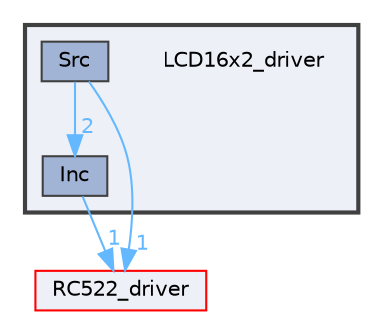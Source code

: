 digraph "LCD16x2_driver"
{
 // LATEX_PDF_SIZE
  bgcolor="transparent";
  edge [fontname=Helvetica,fontsize=10,labelfontname=Helvetica,labelfontsize=10];
  node [fontname=Helvetica,fontsize=10,shape=box,height=0.2,width=0.4];
  compound=true
  subgraph clusterdir_b0ae007ab579bb20680ee76571fb0d31 {
    graph [ bgcolor="#edf0f7", pencolor="grey25", label="", fontname=Helvetica,fontsize=10 style="filled,bold", URL="dir_b0ae007ab579bb20680ee76571fb0d31.html",tooltip=""]
    dir_b0ae007ab579bb20680ee76571fb0d31 [shape=plaintext, label="LCD16x2_driver"];
  dir_4ee31df1b8059cad1a82d2ef52f6641c [label="Inc", fillcolor="#a2b4d6", color="grey25", style="filled", URL="dir_4ee31df1b8059cad1a82d2ef52f6641c.html",tooltip=""];
  dir_c18781234de7e6c6c1c7acc24568d4ce [label="Src", fillcolor="#a2b4d6", color="grey25", style="filled", URL="dir_c18781234de7e6c6c1c7acc24568d4ce.html",tooltip=""];
  }
  dir_379500d2d9898bff1a2fcea94c38f2f1 [label="RC522_driver", fillcolor="#edf0f7", color="red", style="filled", URL="dir_379500d2d9898bff1a2fcea94c38f2f1.html",tooltip=""];
  dir_4ee31df1b8059cad1a82d2ef52f6641c->dir_379500d2d9898bff1a2fcea94c38f2f1 [headlabel="1", labeldistance=1.5 headhref="dir_000000_000003.html" href="dir_000000_000003.html" color="steelblue1" fontcolor="steelblue1"];
  dir_c18781234de7e6c6c1c7acc24568d4ce->dir_379500d2d9898bff1a2fcea94c38f2f1 [headlabel="1", labeldistance=1.5 headhref="dir_000004_000003.html" href="dir_000004_000003.html" color="steelblue1" fontcolor="steelblue1"];
  dir_c18781234de7e6c6c1c7acc24568d4ce->dir_4ee31df1b8059cad1a82d2ef52f6641c [headlabel="2", labeldistance=1.5 headhref="dir_000004_000000.html" href="dir_000004_000000.html" color="steelblue1" fontcolor="steelblue1"];
}
